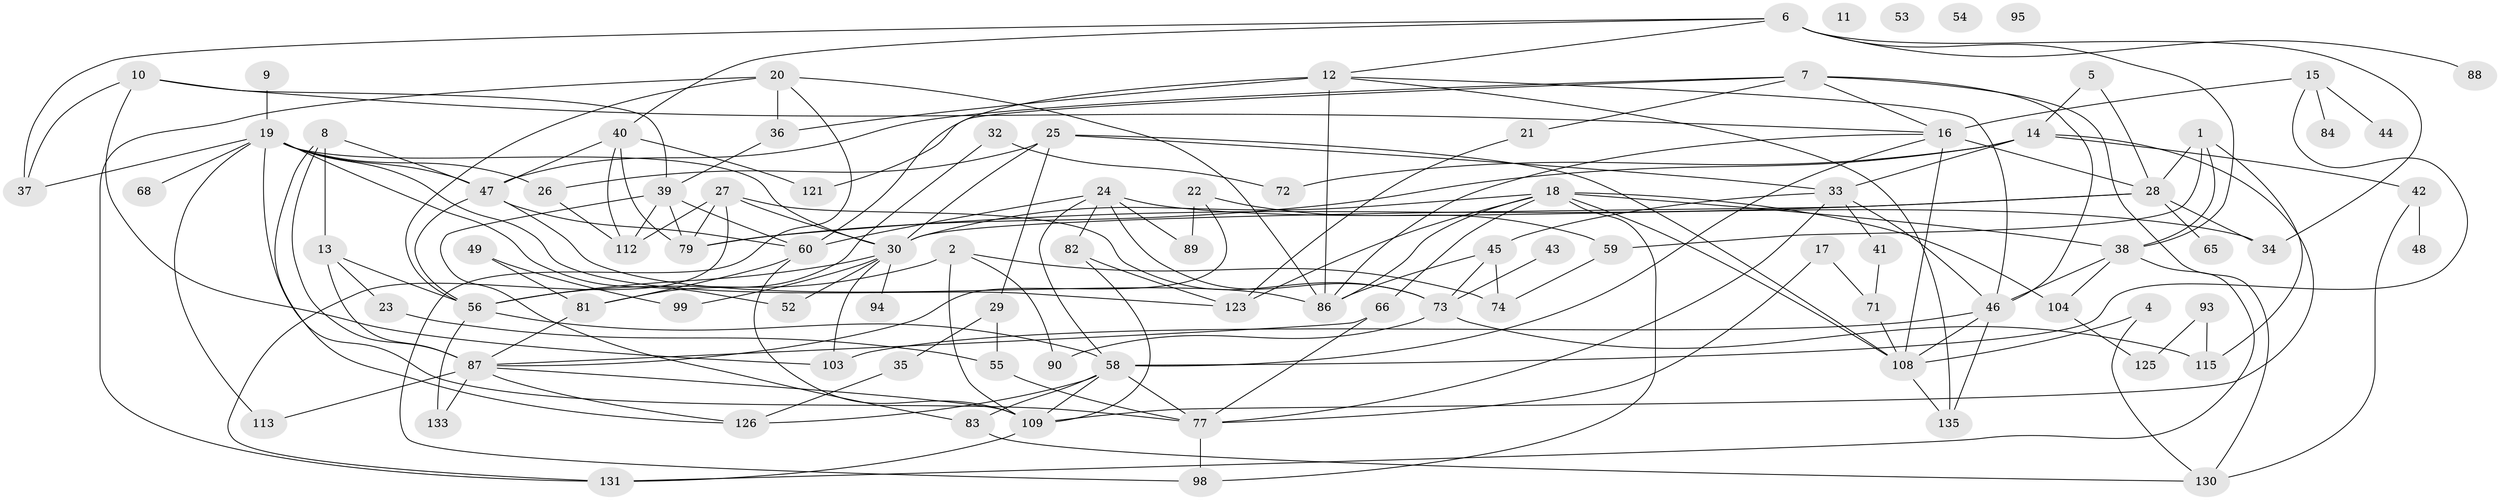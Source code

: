 // Generated by graph-tools (version 1.1) at 2025/23/03/03/25 07:23:26]
// undirected, 93 vertices, 174 edges
graph export_dot {
graph [start="1"]
  node [color=gray90,style=filled];
  1 [super="+3"];
  2 [super="+124"];
  4;
  5;
  6 [super="+80"];
  7 [super="+102"];
  8 [super="+64"];
  9;
  10;
  11;
  12 [super="+63"];
  13 [super="+92"];
  14 [super="+78"];
  15 [super="+134"];
  16 [super="+91"];
  17;
  18 [super="+31"];
  19 [super="+85"];
  20 [super="+97"];
  21 [super="+122"];
  22 [super="+61"];
  23 [super="+70"];
  24 [super="+51"];
  25 [super="+107"];
  26 [super="+105"];
  27 [super="+106"];
  28 [super="+50"];
  29;
  30 [super="+67"];
  32;
  33 [super="+96"];
  34;
  35;
  36;
  37;
  38 [super="+117"];
  39 [super="+57"];
  40 [super="+128"];
  41;
  42;
  43;
  44;
  45 [super="+118"];
  46 [super="+116"];
  47 [super="+120"];
  48;
  49;
  52;
  53;
  54;
  55;
  56 [super="+119"];
  58 [super="+69"];
  59 [super="+75"];
  60 [super="+62"];
  65;
  66;
  68;
  71 [super="+76"];
  72;
  73 [super="+110"];
  74;
  77 [super="+101"];
  79;
  81;
  82;
  83;
  84;
  86 [super="+100"];
  87 [super="+129"];
  88;
  89;
  90;
  93 [super="+114"];
  94;
  95;
  98;
  99;
  103;
  104;
  108 [super="+111"];
  109 [super="+127"];
  112 [super="+132"];
  113;
  115;
  121;
  123;
  125;
  126;
  130;
  131;
  133;
  135;
  1 -- 28;
  1 -- 115;
  1 -- 38;
  1 -- 59;
  2 -- 90;
  2 -- 56;
  2 -- 74;
  2 -- 109;
  4 -- 130;
  4 -- 108;
  5 -- 14;
  5 -- 28;
  6 -- 37;
  6 -- 40;
  6 -- 88;
  6 -- 38;
  6 -- 34;
  6 -- 12;
  7 -- 16;
  7 -- 121;
  7 -- 130;
  7 -- 21;
  7 -- 46;
  7 -- 47;
  8 -- 87;
  8 -- 126;
  8 -- 47;
  8 -- 13;
  9 -- 19;
  10 -- 37;
  10 -- 103;
  10 -- 39;
  10 -- 16;
  12 -- 46;
  12 -- 135;
  12 -- 60;
  12 -- 86;
  12 -- 36;
  13 -- 23;
  13 -- 56;
  13 -- 87;
  14 -- 42;
  14 -- 79;
  14 -- 109;
  14 -- 72;
  14 -- 33;
  15 -- 58;
  15 -- 16;
  15 -- 44;
  15 -- 84;
  16 -- 86;
  16 -- 108;
  16 -- 58;
  16 -- 28;
  17 -- 71;
  17 -- 77;
  18 -- 30;
  18 -- 38;
  18 -- 66;
  18 -- 98;
  18 -- 104;
  18 -- 108;
  18 -- 123;
  18 -- 86;
  19 -- 113;
  19 -- 123;
  19 -- 68;
  19 -- 37;
  19 -- 52;
  19 -- 26;
  19 -- 30;
  19 -- 77;
  19 -- 47;
  20 -- 36;
  20 -- 56;
  20 -- 98;
  20 -- 131;
  20 -- 86;
  21 -- 123;
  22 -- 59;
  22 -- 89;
  22 -- 87;
  23 -- 55;
  24 -- 89;
  24 -- 34;
  24 -- 82;
  24 -- 58;
  24 -- 73;
  24 -- 60;
  25 -- 26;
  25 -- 29;
  25 -- 30;
  25 -- 108;
  25 -- 33;
  26 -- 112;
  27 -- 79;
  27 -- 30;
  27 -- 112;
  27 -- 73;
  27 -- 131;
  28 -- 79;
  28 -- 65;
  28 -- 34;
  28 -- 30;
  29 -- 35;
  29 -- 55;
  30 -- 52;
  30 -- 99;
  30 -- 103;
  30 -- 94;
  30 -- 56;
  32 -- 72;
  32 -- 81;
  33 -- 41;
  33 -- 46;
  33 -- 45;
  33 -- 77;
  35 -- 126;
  36 -- 39;
  38 -- 46;
  38 -- 131;
  38 -- 104;
  39 -- 79;
  39 -- 83;
  39 -- 60;
  39 -- 112;
  40 -- 121;
  40 -- 112;
  40 -- 79;
  40 -- 47;
  41 -- 71;
  42 -- 48;
  42 -- 130;
  43 -- 73;
  45 -- 74;
  45 -- 86;
  45 -- 73;
  46 -- 103;
  46 -- 135;
  46 -- 108;
  47 -- 60;
  47 -- 86;
  47 -- 56;
  49 -- 81;
  49 -- 99;
  55 -- 77;
  56 -- 133;
  56 -- 58;
  58 -- 83;
  58 -- 77;
  58 -- 109;
  58 -- 126;
  59 -- 74;
  60 -- 81;
  60 -- 109;
  66 -- 87;
  66 -- 77;
  71 -- 108;
  73 -- 90;
  73 -- 115;
  77 -- 98;
  81 -- 87;
  82 -- 123;
  82 -- 109;
  83 -- 130;
  87 -- 113;
  87 -- 126;
  87 -- 133;
  87 -- 109;
  93 -- 125;
  93 -- 115;
  104 -- 125;
  108 -- 135;
  109 -- 131;
}
